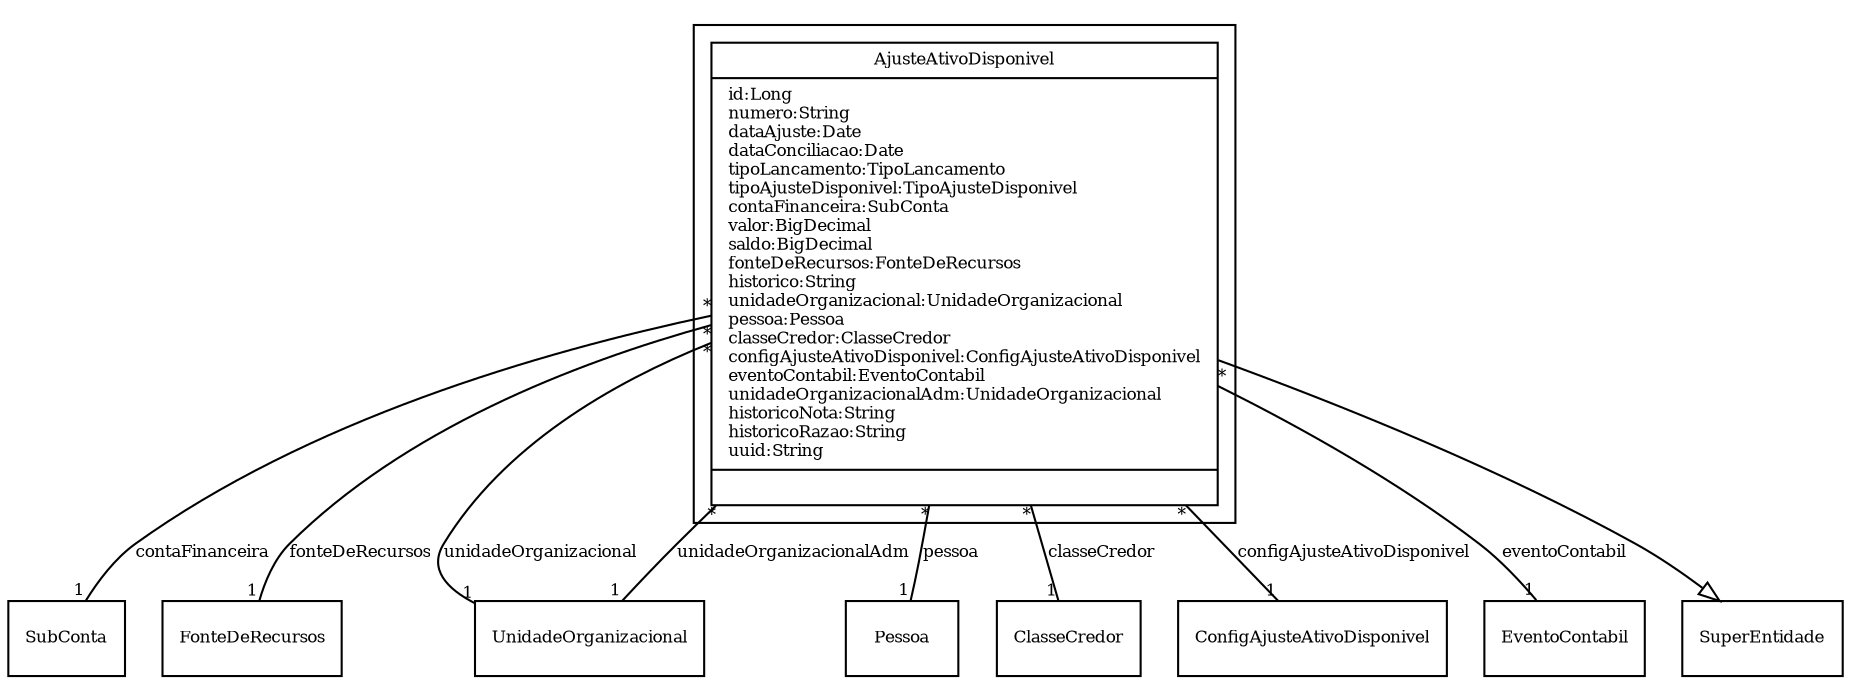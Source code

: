 digraph G{
fontname = "Times-Roman"
fontsize = 8

node [
        fontname = "Times-Roman"
        fontsize = 8
        shape = "record"
]

edge [
        fontname = "Times-Roman"
        fontsize = 8
]

subgraph clusterAJUSTE_EM_ATIVO_DISPONIVEL
{
AjusteAtivoDisponivel [label = "{AjusteAtivoDisponivel|id:Long\lnumero:String\ldataAjuste:Date\ldataConciliacao:Date\ltipoLancamento:TipoLancamento\ltipoAjusteDisponivel:TipoAjusteDisponivel\lcontaFinanceira:SubConta\lvalor:BigDecimal\lsaldo:BigDecimal\lfonteDeRecursos:FonteDeRecursos\lhistorico:String\lunidadeOrganizacional:UnidadeOrganizacional\lpessoa:Pessoa\lclasseCredor:ClasseCredor\lconfigAjusteAtivoDisponivel:ConfigAjusteAtivoDisponivel\leventoContabil:EventoContabil\lunidadeOrganizacionalAdm:UnidadeOrganizacional\lhistoricoNota:String\lhistoricoRazao:String\luuid:String\l|\l}"]
}
edge [arrowhead = "none" headlabel = "1" taillabel = "*"] AjusteAtivoDisponivel -> SubConta [label = "contaFinanceira"]
edge [arrowhead = "none" headlabel = "1" taillabel = "*"] AjusteAtivoDisponivel -> FonteDeRecursos [label = "fonteDeRecursos"]
edge [arrowhead = "none" headlabel = "1" taillabel = "*"] AjusteAtivoDisponivel -> UnidadeOrganizacional [label = "unidadeOrganizacional"]
edge [arrowhead = "none" headlabel = "1" taillabel = "*"] AjusteAtivoDisponivel -> Pessoa [label = "pessoa"]
edge [arrowhead = "none" headlabel = "1" taillabel = "*"] AjusteAtivoDisponivel -> ClasseCredor [label = "classeCredor"]
edge [arrowhead = "none" headlabel = "1" taillabel = "*"] AjusteAtivoDisponivel -> ConfigAjusteAtivoDisponivel [label = "configAjusteAtivoDisponivel"]
edge [arrowhead = "none" headlabel = "1" taillabel = "*"] AjusteAtivoDisponivel -> EventoContabil [label = "eventoContabil"]
edge [arrowhead = "none" headlabel = "1" taillabel = "*"] AjusteAtivoDisponivel -> UnidadeOrganizacional [label = "unidadeOrganizacionalAdm"]
edge [ arrowhead = "empty" headlabel = "" taillabel = ""] AjusteAtivoDisponivel -> SuperEntidade
}
